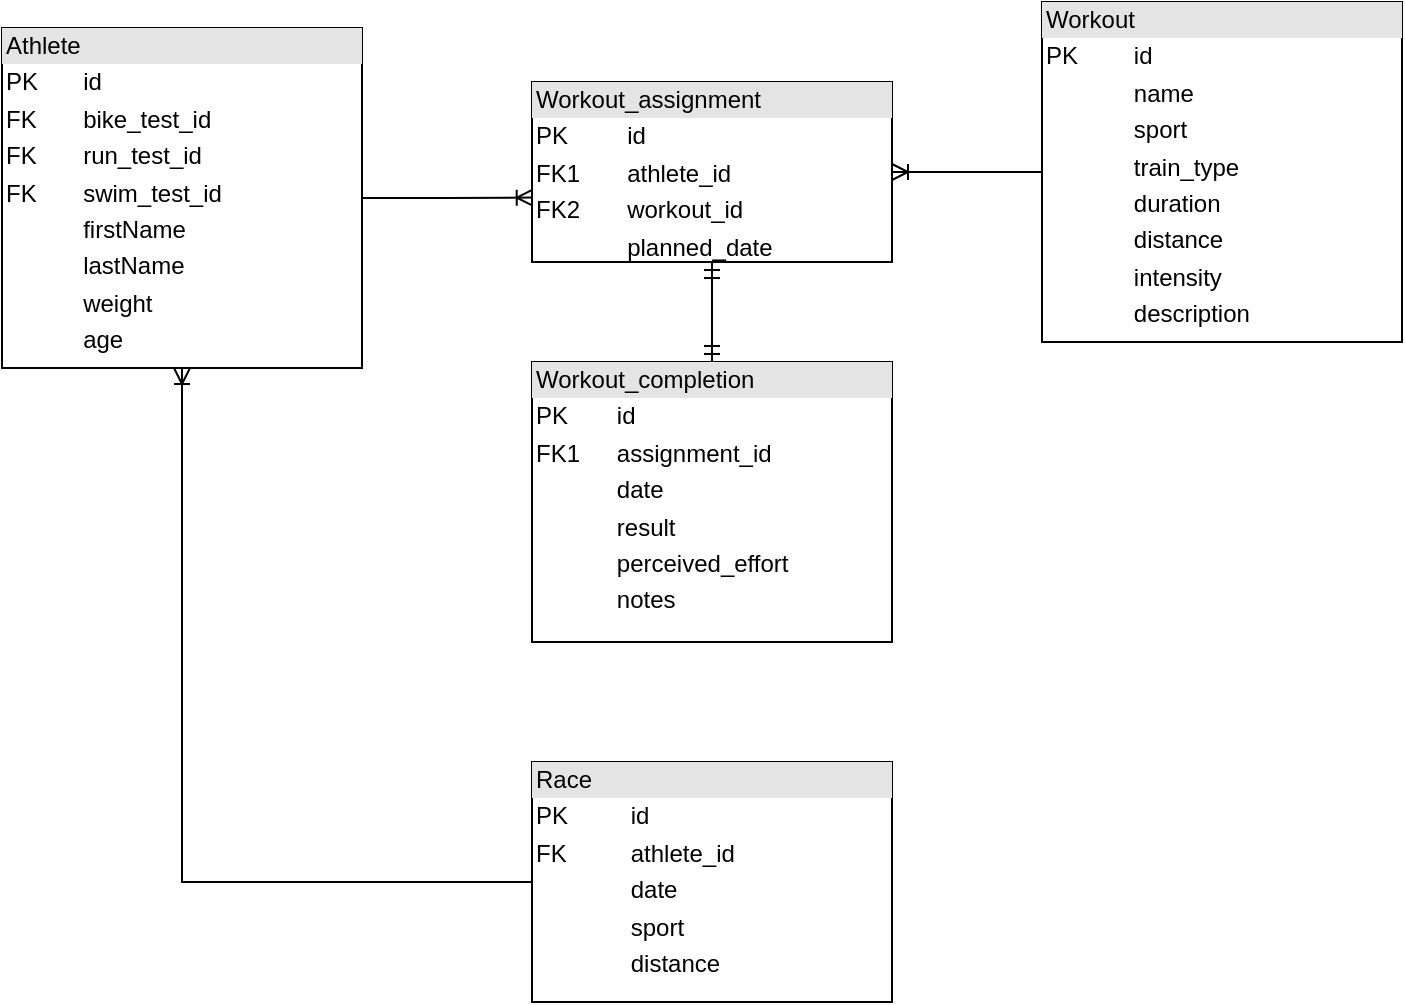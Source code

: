 <mxfile version="27.0.9">
  <diagram name="Page-1" id="Jk7QcODMNBfJkmPKbfDs">
    <mxGraphModel dx="983" dy="849" grid="1" gridSize="10" guides="1" tooltips="1" connect="1" arrows="1" fold="1" page="1" pageScale="1" pageWidth="850" pageHeight="1100" math="0" shadow="0">
      <root>
        <mxCell id="0" />
        <mxCell id="1" parent="0" />
        <mxCell id="_1jau8u7duMgoCyd2IVd-1" value="&lt;div style=&quot;box-sizing:border-box;width:100%;background:#e4e4e4;padding:2px;&quot;&gt;Athlete&lt;/div&gt;&lt;table style=&quot;width:100%;font-size:1em;&quot; cellpadding=&quot;2&quot; cellspacing=&quot;0&quot;&gt;&lt;tbody&gt;&lt;tr&gt;&lt;td&gt;PK&lt;/td&gt;&lt;td&gt;id&lt;/td&gt;&lt;/tr&gt;&lt;tr&gt;&lt;td&gt;FK&lt;/td&gt;&lt;td&gt;bike_test_id&lt;br&gt;&lt;/td&gt;&lt;/tr&gt;&lt;tr&gt;&lt;td&gt;FK&lt;/td&gt;&lt;td&gt;run_test_id&lt;br&gt;&lt;/td&gt;&lt;/tr&gt;&lt;tr&gt;&lt;td&gt;FK&lt;/td&gt;&lt;td&gt;swim_test_id&lt;/td&gt;&lt;/tr&gt;&lt;tr&gt;&lt;td&gt;&lt;br&gt;&lt;/td&gt;&lt;td&gt;firstName&lt;/td&gt;&lt;/tr&gt;&lt;tr&gt;&lt;td&gt;&lt;br&gt;&lt;/td&gt;&lt;td&gt;lastName&lt;/td&gt;&lt;/tr&gt;&lt;tr&gt;&lt;td&gt;&lt;br&gt;&lt;/td&gt;&lt;td&gt;weight&lt;/td&gt;&lt;/tr&gt;&lt;tr&gt;&lt;td&gt;&lt;br&gt;&lt;/td&gt;&lt;td&gt;age&lt;/td&gt;&lt;/tr&gt;&lt;/tbody&gt;&lt;/table&gt;" style="verticalAlign=top;align=left;overflow=fill;html=1;whiteSpace=wrap;" parent="1" vertex="1">
          <mxGeometry x="30" y="303" width="180" height="170" as="geometry" />
        </mxCell>
        <mxCell id="_1jau8u7duMgoCyd2IVd-4" value="&lt;div style=&quot;box-sizing:border-box;width:100%;background:#e4e4e4;padding:2px;&quot;&gt;Workout&lt;/div&gt;&lt;table style=&quot;width:100%;font-size:1em;&quot; cellpadding=&quot;2&quot; cellspacing=&quot;0&quot;&gt;&lt;tbody&gt;&lt;tr&gt;&lt;td&gt;PK&lt;/td&gt;&lt;td&gt;id&lt;/td&gt;&lt;/tr&gt;&lt;tr&gt;&lt;td&gt;&lt;br&gt;&lt;/td&gt;&lt;td&gt;name&lt;/td&gt;&lt;/tr&gt;&lt;tr&gt;&lt;td&gt;&lt;br&gt;&lt;/td&gt;&lt;td&gt;sport&lt;br&gt;&lt;/td&gt;&lt;/tr&gt;&lt;tr&gt;&lt;td&gt;&lt;br&gt;&lt;/td&gt;&lt;td&gt;train_type&lt;/td&gt;&lt;/tr&gt;&lt;tr&gt;&lt;td&gt;&lt;br&gt;&lt;/td&gt;&lt;td&gt;duration&lt;/td&gt;&lt;/tr&gt;&lt;tr&gt;&lt;td&gt;&lt;br&gt;&lt;/td&gt;&lt;td&gt;distance&lt;/td&gt;&lt;/tr&gt;&lt;tr&gt;&lt;td&gt;&lt;br&gt;&lt;/td&gt;&lt;td&gt;intensity&lt;/td&gt;&lt;/tr&gt;&lt;tr&gt;&lt;td&gt;&lt;br&gt;&lt;/td&gt;&lt;td&gt;description&lt;/td&gt;&lt;/tr&gt;&lt;/tbody&gt;&lt;/table&gt;" style="verticalAlign=top;align=left;overflow=fill;html=1;whiteSpace=wrap;" parent="1" vertex="1">
          <mxGeometry x="550" y="290" width="180" height="170" as="geometry" />
        </mxCell>
        <mxCell id="_1jau8u7duMgoCyd2IVd-8" value="&lt;div style=&quot;box-sizing:border-box;width:100%;background:#e4e4e4;padding:2px;&quot;&gt;Race&lt;/div&gt;&lt;table style=&quot;width:100%;font-size:1em;&quot; cellpadding=&quot;2&quot; cellspacing=&quot;0&quot;&gt;&lt;tbody&gt;&lt;tr&gt;&lt;td&gt;PK&lt;/td&gt;&lt;td&gt;id&lt;/td&gt;&lt;/tr&gt;&lt;tr&gt;&lt;td&gt;FK&lt;/td&gt;&lt;td&gt;athlete_id&lt;br&gt;&lt;/td&gt;&lt;/tr&gt;&lt;tr&gt;&lt;td&gt;&lt;br&gt;&lt;/td&gt;&lt;td&gt;date&lt;br&gt;&lt;/td&gt;&lt;/tr&gt;&lt;tr&gt;&lt;td&gt;&lt;br&gt;&lt;/td&gt;&lt;td&gt;sport&lt;/td&gt;&lt;/tr&gt;&lt;tr&gt;&lt;td&gt;&lt;br&gt;&lt;/td&gt;&lt;td&gt;distance&lt;/td&gt;&lt;/tr&gt;&lt;/tbody&gt;&lt;/table&gt;" style="verticalAlign=top;align=left;overflow=fill;html=1;whiteSpace=wrap;" parent="1" vertex="1">
          <mxGeometry x="295" y="670" width="180" height="120" as="geometry" />
        </mxCell>
        <mxCell id="YTiLwH5SUrCHGTXrBCUc-5" value="&lt;div style=&quot;box-sizing:border-box;width:100%;background:#e4e4e4;padding:2px;&quot;&gt;Workout_assignment&lt;/div&gt;&lt;table style=&quot;width:100%;font-size:1em;&quot; cellpadding=&quot;2&quot; cellspacing=&quot;0&quot;&gt;&lt;tbody&gt;&lt;tr&gt;&lt;td&gt;PK&lt;/td&gt;&lt;td&gt;id&lt;/td&gt;&lt;/tr&gt;&lt;tr&gt;&lt;td&gt;FK1&lt;/td&gt;&lt;td&gt;athlete_id&lt;/td&gt;&lt;/tr&gt;&lt;tr&gt;&lt;td&gt;FK2&lt;/td&gt;&lt;td&gt;workout_id&lt;/td&gt;&lt;/tr&gt;&lt;tr&gt;&lt;td&gt;&lt;/td&gt;&lt;td&gt;planned_date&lt;/td&gt;&lt;/tr&gt;&lt;/tbody&gt;&lt;/table&gt;" style="verticalAlign=top;align=left;overflow=fill;html=1;whiteSpace=wrap;" vertex="1" parent="1">
          <mxGeometry x="295" y="330" width="180" height="90" as="geometry" />
        </mxCell>
        <mxCell id="YTiLwH5SUrCHGTXrBCUc-6" value="&lt;div style=&quot;box-sizing:border-box;width:100%;background:#e4e4e4;padding:2px;&quot;&gt;Workout_completion&lt;/div&gt;&lt;table style=&quot;width:100%;font-size:1em;&quot; cellpadding=&quot;2&quot; cellspacing=&quot;0&quot;&gt;&lt;tbody&gt;&lt;tr&gt;&lt;td&gt;PK&lt;/td&gt;&lt;td&gt;id&lt;/td&gt;&lt;/tr&gt;&lt;tr&gt;&lt;td&gt;FK1&lt;/td&gt;&lt;td&gt;assignment_id&lt;/td&gt;&lt;/tr&gt;&lt;tr&gt;&lt;td&gt;&lt;br&gt;&lt;/td&gt;&lt;td&gt;date&lt;/td&gt;&lt;/tr&gt;&lt;tr&gt;&lt;td&gt;&lt;/td&gt;&lt;td&gt;result&lt;/td&gt;&lt;/tr&gt;&lt;tr&gt;&lt;td&gt;&lt;br&gt;&lt;/td&gt;&lt;td&gt;perceived_effort&lt;/td&gt;&lt;/tr&gt;&lt;tr&gt;&lt;td&gt;&lt;br&gt;&lt;/td&gt;&lt;td&gt;notes&lt;/td&gt;&lt;/tr&gt;&lt;/tbody&gt;&lt;/table&gt;" style="verticalAlign=top;align=left;overflow=fill;html=1;whiteSpace=wrap;" vertex="1" parent="1">
          <mxGeometry x="295" y="470" width="180" height="140" as="geometry" />
        </mxCell>
        <mxCell id="YTiLwH5SUrCHGTXrBCUc-7" value="" style="edgeStyle=orthogonalEdgeStyle;fontSize=12;html=1;endArrow=ERmandOne;startArrow=ERmandOne;rounded=0;" edge="1" parent="1" source="YTiLwH5SUrCHGTXrBCUc-5" target="YTiLwH5SUrCHGTXrBCUc-6">
          <mxGeometry width="100" height="100" relative="1" as="geometry">
            <mxPoint x="370" y="430" as="sourcePoint" />
            <mxPoint x="440" y="380" as="targetPoint" />
          </mxGeometry>
        </mxCell>
        <mxCell id="YTiLwH5SUrCHGTXrBCUc-8" value="" style="edgeStyle=orthogonalEdgeStyle;fontSize=12;html=1;endArrow=ERoneToMany;rounded=0;" edge="1" parent="1" source="_1jau8u7duMgoCyd2IVd-4" target="YTiLwH5SUrCHGTXrBCUc-5">
          <mxGeometry width="100" height="100" relative="1" as="geometry">
            <mxPoint x="340" y="510" as="sourcePoint" />
            <mxPoint x="480" y="400" as="targetPoint" />
          </mxGeometry>
        </mxCell>
        <mxCell id="YTiLwH5SUrCHGTXrBCUc-9" value="" style="edgeStyle=orthogonalEdgeStyle;fontSize=12;html=1;endArrow=ERoneToMany;rounded=0;entryX=0.002;entryY=0.642;entryDx=0;entryDy=0;entryPerimeter=0;" edge="1" parent="1" source="_1jau8u7duMgoCyd2IVd-1" target="YTiLwH5SUrCHGTXrBCUc-5">
          <mxGeometry width="100" height="100" relative="1" as="geometry">
            <mxPoint x="450" y="505" as="sourcePoint" />
            <mxPoint x="540" y="440" as="targetPoint" />
          </mxGeometry>
        </mxCell>
        <mxCell id="YTiLwH5SUrCHGTXrBCUc-10" value="" style="edgeStyle=orthogonalEdgeStyle;fontSize=12;html=1;endArrow=ERoneToMany;rounded=0;" edge="1" parent="1" source="_1jau8u7duMgoCyd2IVd-8" target="_1jau8u7duMgoCyd2IVd-1">
          <mxGeometry width="100" height="100" relative="1" as="geometry">
            <mxPoint x="90" y="715" as="sourcePoint" />
            <mxPoint x="180" y="650" as="targetPoint" />
          </mxGeometry>
        </mxCell>
      </root>
    </mxGraphModel>
  </diagram>
</mxfile>
